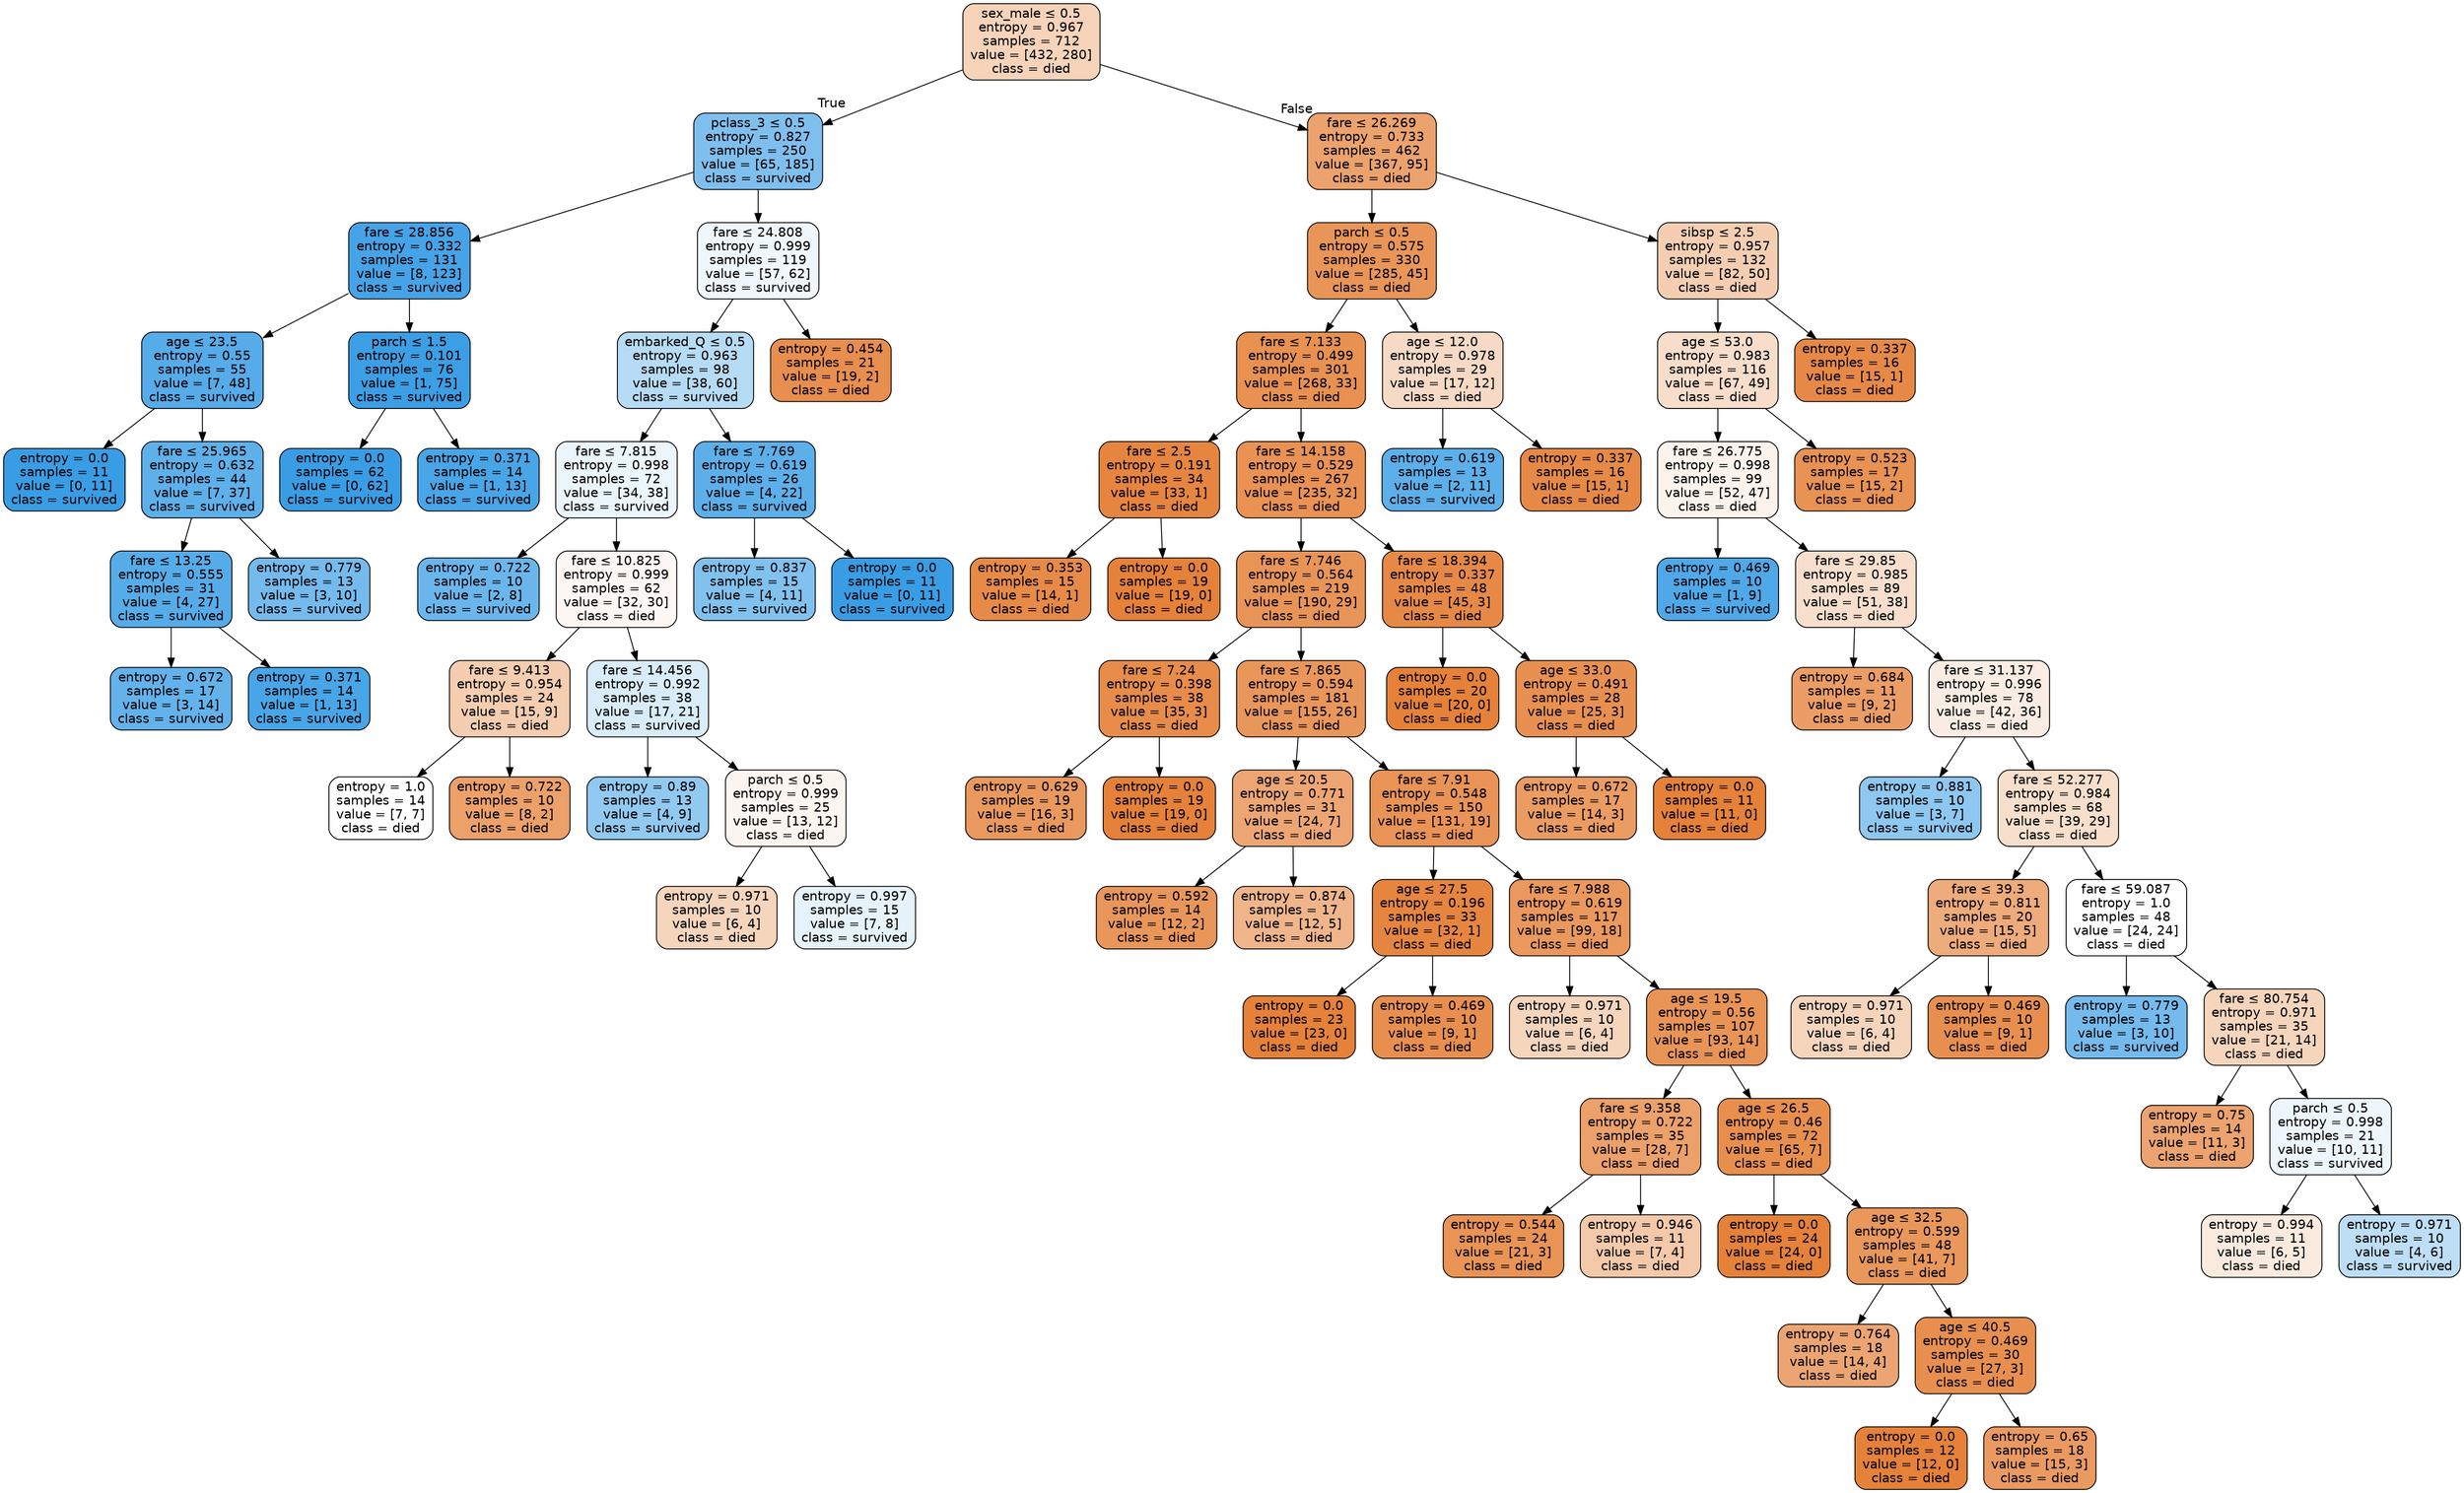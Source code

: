 digraph Tree {
node [shape=box, style="filled, rounded", color="black", fontname="helvetica"] ;
edge [fontname="helvetica"] ;
0 [label=<sex_male &le; 0.5<br/>entropy = 0.967<br/>samples = 712<br/>value = [432, 280]<br/>class = died>, fillcolor="#f6d3b9"] ;
1 [label=<pclass_3 &le; 0.5<br/>entropy = 0.827<br/>samples = 250<br/>value = [65, 185]<br/>class = survived>, fillcolor="#7fbfee"] ;
0 -> 1 [labeldistance=2.5, labelangle=45, headlabel="True"] ;
2 [label=<fare &le; 28.856<br/>entropy = 0.332<br/>samples = 131<br/>value = [8, 123]<br/>class = survived>, fillcolor="#46a3e7"] ;
1 -> 2 ;
3 [label=<age &le; 23.5<br/>entropy = 0.55<br/>samples = 55<br/>value = [7, 48]<br/>class = survived>, fillcolor="#56abe9"] ;
2 -> 3 ;
4 [label=<entropy = 0.0<br/>samples = 11<br/>value = [0, 11]<br/>class = survived>, fillcolor="#399de5"] ;
3 -> 4 ;
5 [label=<fare &le; 25.965<br/>entropy = 0.632<br/>samples = 44<br/>value = [7, 37]<br/>class = survived>, fillcolor="#5eb0ea"] ;
3 -> 5 ;
6 [label=<fare &le; 13.25<br/>entropy = 0.555<br/>samples = 31<br/>value = [4, 27]<br/>class = survived>, fillcolor="#56ace9"] ;
5 -> 6 ;
7 [label=<entropy = 0.672<br/>samples = 17<br/>value = [3, 14]<br/>class = survived>, fillcolor="#63b2eb"] ;
6 -> 7 ;
8 [label=<entropy = 0.371<br/>samples = 14<br/>value = [1, 13]<br/>class = survived>, fillcolor="#48a5e7"] ;
6 -> 8 ;
9 [label=<entropy = 0.779<br/>samples = 13<br/>value = [3, 10]<br/>class = survived>, fillcolor="#74baed"] ;
5 -> 9 ;
10 [label=<parch &le; 1.5<br/>entropy = 0.101<br/>samples = 76<br/>value = [1, 75]<br/>class = survived>, fillcolor="#3c9ee5"] ;
2 -> 10 ;
11 [label=<entropy = 0.0<br/>samples = 62<br/>value = [0, 62]<br/>class = survived>, fillcolor="#399de5"] ;
10 -> 11 ;
12 [label=<entropy = 0.371<br/>samples = 14<br/>value = [1, 13]<br/>class = survived>, fillcolor="#48a5e7"] ;
10 -> 12 ;
13 [label=<fare &le; 24.808<br/>entropy = 0.999<br/>samples = 119<br/>value = [57, 62]<br/>class = survived>, fillcolor="#eff7fd"] ;
1 -> 13 ;
14 [label=<embarked_Q &le; 0.5<br/>entropy = 0.963<br/>samples = 98<br/>value = [38, 60]<br/>class = survived>, fillcolor="#b6dbf5"] ;
13 -> 14 ;
15 [label=<fare &le; 7.815<br/>entropy = 0.998<br/>samples = 72<br/>value = [34, 38]<br/>class = survived>, fillcolor="#eaf5fc"] ;
14 -> 15 ;
16 [label=<entropy = 0.722<br/>samples = 10<br/>value = [2, 8]<br/>class = survived>, fillcolor="#6ab6ec"] ;
15 -> 16 ;
17 [label=<fare &le; 10.825<br/>entropy = 0.999<br/>samples = 62<br/>value = [32, 30]<br/>class = died>, fillcolor="#fdf7f3"] ;
15 -> 17 ;
18 [label=<fare &le; 9.413<br/>entropy = 0.954<br/>samples = 24<br/>value = [15, 9]<br/>class = died>, fillcolor="#f5cdb0"] ;
17 -> 18 ;
19 [label=<entropy = 1.0<br/>samples = 14<br/>value = [7, 7]<br/>class = died>, fillcolor="#ffffff"] ;
18 -> 19 ;
20 [label=<entropy = 0.722<br/>samples = 10<br/>value = [8, 2]<br/>class = died>, fillcolor="#eca06a"] ;
18 -> 20 ;
21 [label=<fare &le; 14.456<br/>entropy = 0.992<br/>samples = 38<br/>value = [17, 21]<br/>class = survived>, fillcolor="#d9ecfa"] ;
17 -> 21 ;
22 [label=<entropy = 0.89<br/>samples = 13<br/>value = [4, 9]<br/>class = survived>, fillcolor="#91c9f1"] ;
21 -> 22 ;
23 [label=<parch &le; 0.5<br/>entropy = 0.999<br/>samples = 25<br/>value = [13, 12]<br/>class = died>, fillcolor="#fdf5f0"] ;
21 -> 23 ;
24 [label=<entropy = 0.971<br/>samples = 10<br/>value = [6, 4]<br/>class = died>, fillcolor="#f6d5bd"] ;
23 -> 24 ;
25 [label=<entropy = 0.997<br/>samples = 15<br/>value = [7, 8]<br/>class = survived>, fillcolor="#e6f3fc"] ;
23 -> 25 ;
26 [label=<fare &le; 7.769<br/>entropy = 0.619<br/>samples = 26<br/>value = [4, 22]<br/>class = survived>, fillcolor="#5dafea"] ;
14 -> 26 ;
27 [label=<entropy = 0.837<br/>samples = 15<br/>value = [4, 11]<br/>class = survived>, fillcolor="#81c1ee"] ;
26 -> 27 ;
28 [label=<entropy = 0.0<br/>samples = 11<br/>value = [0, 11]<br/>class = survived>, fillcolor="#399de5"] ;
26 -> 28 ;
29 [label=<entropy = 0.454<br/>samples = 21<br/>value = [19, 2]<br/>class = died>, fillcolor="#e88e4e"] ;
13 -> 29 ;
30 [label=<fare &le; 26.269<br/>entropy = 0.733<br/>samples = 462<br/>value = [367, 95]<br/>class = died>, fillcolor="#eca26c"] ;
0 -> 30 [labeldistance=2.5, labelangle=-45, headlabel="False"] ;
31 [label=<parch &le; 0.5<br/>entropy = 0.575<br/>samples = 330<br/>value = [285, 45]<br/>class = died>, fillcolor="#e99558"] ;
30 -> 31 ;
32 [label=<fare &le; 7.133<br/>entropy = 0.499<br/>samples = 301<br/>value = [268, 33]<br/>class = died>, fillcolor="#e89151"] ;
31 -> 32 ;
33 [label=<fare &le; 2.5<br/>entropy = 0.191<br/>samples = 34<br/>value = [33, 1]<br/>class = died>, fillcolor="#e6853f"] ;
32 -> 33 ;
34 [label=<entropy = 0.353<br/>samples = 15<br/>value = [14, 1]<br/>class = died>, fillcolor="#e78a47"] ;
33 -> 34 ;
35 [label=<entropy = 0.0<br/>samples = 19<br/>value = [19, 0]<br/>class = died>, fillcolor="#e58139"] ;
33 -> 35 ;
36 [label=<fare &le; 14.158<br/>entropy = 0.529<br/>samples = 267<br/>value = [235, 32]<br/>class = died>, fillcolor="#e99254"] ;
32 -> 36 ;
37 [label=<fare &le; 7.746<br/>entropy = 0.564<br/>samples = 219<br/>value = [190, 29]<br/>class = died>, fillcolor="#e99457"] ;
36 -> 37 ;
38 [label=<fare &le; 7.24<br/>entropy = 0.398<br/>samples = 38<br/>value = [35, 3]<br/>class = died>, fillcolor="#e78c4a"] ;
37 -> 38 ;
39 [label=<entropy = 0.629<br/>samples = 19<br/>value = [16, 3]<br/>class = died>, fillcolor="#ea995e"] ;
38 -> 39 ;
40 [label=<entropy = 0.0<br/>samples = 19<br/>value = [19, 0]<br/>class = died>, fillcolor="#e58139"] ;
38 -> 40 ;
41 [label=<fare &le; 7.865<br/>entropy = 0.594<br/>samples = 181<br/>value = [155, 26]<br/>class = died>, fillcolor="#e9965a"] ;
37 -> 41 ;
42 [label=<age &le; 20.5<br/>entropy = 0.771<br/>samples = 31<br/>value = [24, 7]<br/>class = died>, fillcolor="#eda673"] ;
41 -> 42 ;
43 [label=<entropy = 0.592<br/>samples = 14<br/>value = [12, 2]<br/>class = died>, fillcolor="#e9965a"] ;
42 -> 43 ;
44 [label=<entropy = 0.874<br/>samples = 17<br/>value = [12, 5]<br/>class = died>, fillcolor="#f0b58b"] ;
42 -> 44 ;
45 [label=<fare &le; 7.91<br/>entropy = 0.548<br/>samples = 150<br/>value = [131, 19]<br/>class = died>, fillcolor="#e99356"] ;
41 -> 45 ;
46 [label=<age &le; 27.5<br/>entropy = 0.196<br/>samples = 33<br/>value = [32, 1]<br/>class = died>, fillcolor="#e6853f"] ;
45 -> 46 ;
47 [label=<entropy = 0.0<br/>samples = 23<br/>value = [23, 0]<br/>class = died>, fillcolor="#e58139"] ;
46 -> 47 ;
48 [label=<entropy = 0.469<br/>samples = 10<br/>value = [9, 1]<br/>class = died>, fillcolor="#e88f4f"] ;
46 -> 48 ;
49 [label=<fare &le; 7.988<br/>entropy = 0.619<br/>samples = 117<br/>value = [99, 18]<br/>class = died>, fillcolor="#ea985d"] ;
45 -> 49 ;
50 [label=<entropy = 0.971<br/>samples = 10<br/>value = [6, 4]<br/>class = died>, fillcolor="#f6d5bd"] ;
49 -> 50 ;
51 [label=<age &le; 19.5<br/>entropy = 0.56<br/>samples = 107<br/>value = [93, 14]<br/>class = died>, fillcolor="#e99457"] ;
49 -> 51 ;
52 [label=<fare &le; 9.358<br/>entropy = 0.722<br/>samples = 35<br/>value = [28, 7]<br/>class = died>, fillcolor="#eca06a"] ;
51 -> 52 ;
53 [label=<entropy = 0.544<br/>samples = 24<br/>value = [21, 3]<br/>class = died>, fillcolor="#e99355"] ;
52 -> 53 ;
54 [label=<entropy = 0.946<br/>samples = 11<br/>value = [7, 4]<br/>class = died>, fillcolor="#f4c9aa"] ;
52 -> 54 ;
55 [label=<age &le; 26.5<br/>entropy = 0.46<br/>samples = 72<br/>value = [65, 7]<br/>class = died>, fillcolor="#e88f4e"] ;
51 -> 55 ;
56 [label=<entropy = 0.0<br/>samples = 24<br/>value = [24, 0]<br/>class = died>, fillcolor="#e58139"] ;
55 -> 56 ;
57 [label=<age &le; 32.5<br/>entropy = 0.599<br/>samples = 48<br/>value = [41, 7]<br/>class = died>, fillcolor="#e9975b"] ;
55 -> 57 ;
58 [label=<entropy = 0.764<br/>samples = 18<br/>value = [14, 4]<br/>class = died>, fillcolor="#eca572"] ;
57 -> 58 ;
59 [label=<age &le; 40.5<br/>entropy = 0.469<br/>samples = 30<br/>value = [27, 3]<br/>class = died>, fillcolor="#e88f4f"] ;
57 -> 59 ;
60 [label=<entropy = 0.0<br/>samples = 12<br/>value = [12, 0]<br/>class = died>, fillcolor="#e58139"] ;
59 -> 60 ;
61 [label=<entropy = 0.65<br/>samples = 18<br/>value = [15, 3]<br/>class = died>, fillcolor="#ea9a61"] ;
59 -> 61 ;
62 [label=<fare &le; 18.394<br/>entropy = 0.337<br/>samples = 48<br/>value = [45, 3]<br/>class = died>, fillcolor="#e78946"] ;
36 -> 62 ;
63 [label=<entropy = 0.0<br/>samples = 20<br/>value = [20, 0]<br/>class = died>, fillcolor="#e58139"] ;
62 -> 63 ;
64 [label=<age &le; 33.0<br/>entropy = 0.491<br/>samples = 28<br/>value = [25, 3]<br/>class = died>, fillcolor="#e89051"] ;
62 -> 64 ;
65 [label=<entropy = 0.672<br/>samples = 17<br/>value = [14, 3]<br/>class = died>, fillcolor="#eb9c63"] ;
64 -> 65 ;
66 [label=<entropy = 0.0<br/>samples = 11<br/>value = [11, 0]<br/>class = died>, fillcolor="#e58139"] ;
64 -> 66 ;
67 [label=<age &le; 12.0<br/>entropy = 0.978<br/>samples = 29<br/>value = [17, 12]<br/>class = died>, fillcolor="#f7dac5"] ;
31 -> 67 ;
68 [label=<entropy = 0.619<br/>samples = 13<br/>value = [2, 11]<br/>class = survived>, fillcolor="#5dafea"] ;
67 -> 68 ;
69 [label=<entropy = 0.337<br/>samples = 16<br/>value = [15, 1]<br/>class = died>, fillcolor="#e78946"] ;
67 -> 69 ;
70 [label=<sibsp &le; 2.5<br/>entropy = 0.957<br/>samples = 132<br/>value = [82, 50]<br/>class = died>, fillcolor="#f5ceb2"] ;
30 -> 70 ;
71 [label=<age &le; 53.0<br/>entropy = 0.983<br/>samples = 116<br/>value = [67, 49]<br/>class = died>, fillcolor="#f8ddca"] ;
70 -> 71 ;
72 [label=<fare &le; 26.775<br/>entropy = 0.998<br/>samples = 99<br/>value = [52, 47]<br/>class = died>, fillcolor="#fcf3ec"] ;
71 -> 72 ;
73 [label=<entropy = 0.469<br/>samples = 10<br/>value = [1, 9]<br/>class = survived>, fillcolor="#4fa8e8"] ;
72 -> 73 ;
74 [label=<fare &le; 29.85<br/>entropy = 0.985<br/>samples = 89<br/>value = [51, 38]<br/>class = died>, fillcolor="#f8dfcd"] ;
72 -> 74 ;
75 [label=<entropy = 0.684<br/>samples = 11<br/>value = [9, 2]<br/>class = died>, fillcolor="#eb9d65"] ;
74 -> 75 ;
76 [label=<fare &le; 31.137<br/>entropy = 0.996<br/>samples = 78<br/>value = [42, 36]<br/>class = died>, fillcolor="#fbede3"] ;
74 -> 76 ;
77 [label=<entropy = 0.881<br/>samples = 10<br/>value = [3, 7]<br/>class = survived>, fillcolor="#8ec7f0"] ;
76 -> 77 ;
78 [label=<fare &le; 52.277<br/>entropy = 0.984<br/>samples = 68<br/>value = [39, 29]<br/>class = died>, fillcolor="#f8dfcc"] ;
76 -> 78 ;
79 [label=<fare &le; 39.3<br/>entropy = 0.811<br/>samples = 20<br/>value = [15, 5]<br/>class = died>, fillcolor="#eeab7b"] ;
78 -> 79 ;
80 [label=<entropy = 0.971<br/>samples = 10<br/>value = [6, 4]<br/>class = died>, fillcolor="#f6d5bd"] ;
79 -> 80 ;
81 [label=<entropy = 0.469<br/>samples = 10<br/>value = [9, 1]<br/>class = died>, fillcolor="#e88f4f"] ;
79 -> 81 ;
82 [label=<fare &le; 59.087<br/>entropy = 1.0<br/>samples = 48<br/>value = [24, 24]<br/>class = died>, fillcolor="#ffffff"] ;
78 -> 82 ;
83 [label=<entropy = 0.779<br/>samples = 13<br/>value = [3, 10]<br/>class = survived>, fillcolor="#74baed"] ;
82 -> 83 ;
84 [label=<fare &le; 80.754<br/>entropy = 0.971<br/>samples = 35<br/>value = [21, 14]<br/>class = died>, fillcolor="#f6d5bd"] ;
82 -> 84 ;
85 [label=<entropy = 0.75<br/>samples = 14<br/>value = [11, 3]<br/>class = died>, fillcolor="#eca36f"] ;
84 -> 85 ;
86 [label=<parch &le; 0.5<br/>entropy = 0.998<br/>samples = 21<br/>value = [10, 11]<br/>class = survived>, fillcolor="#edf6fd"] ;
84 -> 86 ;
87 [label=<entropy = 0.994<br/>samples = 11<br/>value = [6, 5]<br/>class = died>, fillcolor="#fbeade"] ;
86 -> 87 ;
88 [label=<entropy = 0.971<br/>samples = 10<br/>value = [4, 6]<br/>class = survived>, fillcolor="#bddef6"] ;
86 -> 88 ;
89 [label=<entropy = 0.523<br/>samples = 17<br/>value = [15, 2]<br/>class = died>, fillcolor="#e89253"] ;
71 -> 89 ;
90 [label=<entropy = 0.337<br/>samples = 16<br/>value = [15, 1]<br/>class = died>, fillcolor="#e78946"] ;
70 -> 90 ;
}
